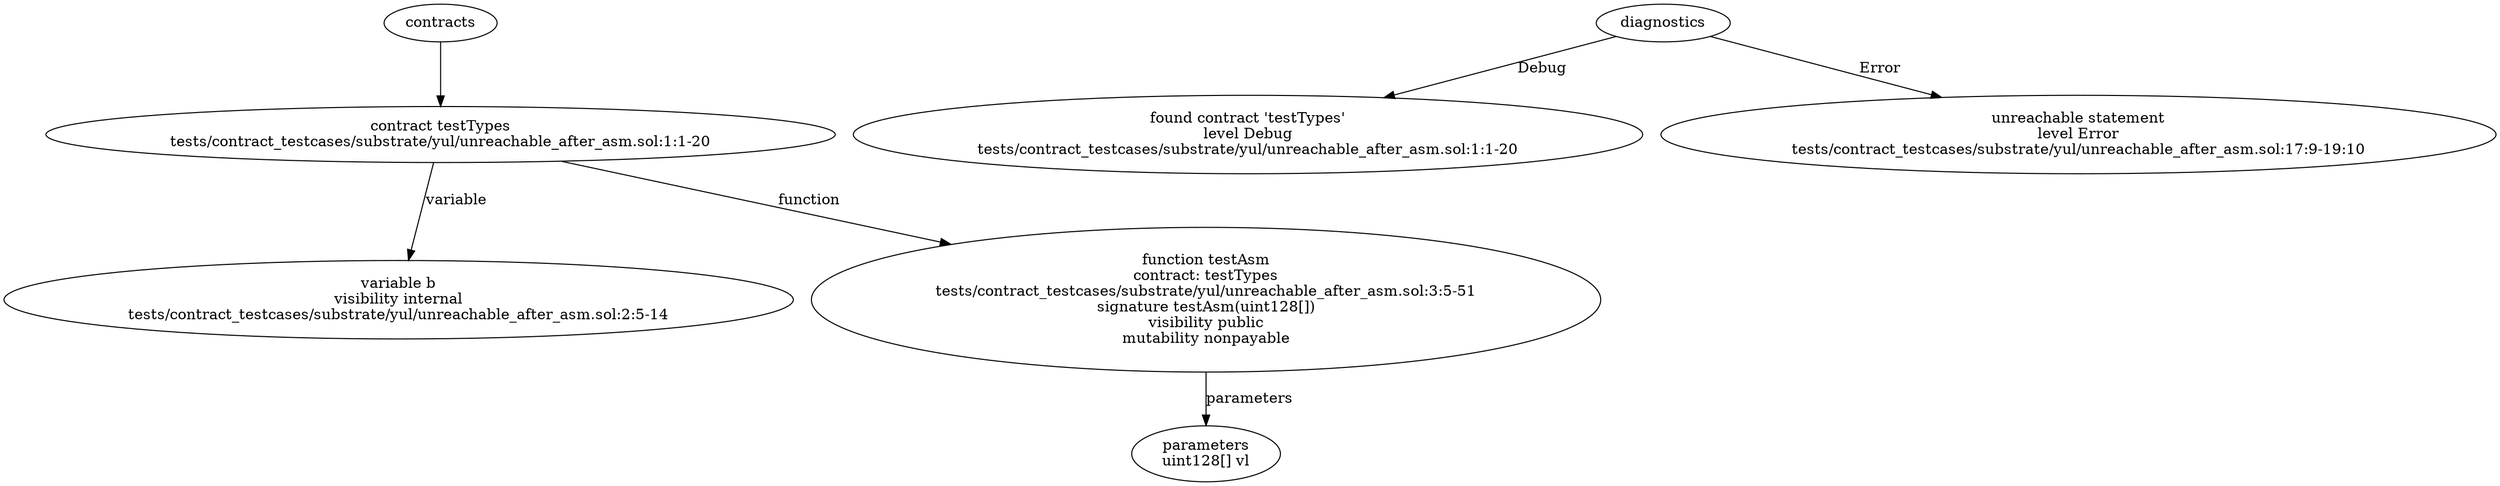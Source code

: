 strict digraph "tests/contract_testcases/substrate/yul/unreachable_after_asm.sol" {
	contract [label="contract testTypes\ntests/contract_testcases/substrate/yul/unreachable_after_asm.sol:1:1-20"]
	var [label="variable b\nvisibility internal\ntests/contract_testcases/substrate/yul/unreachable_after_asm.sol:2:5-14"]
	testAsm [label="function testAsm\ncontract: testTypes\ntests/contract_testcases/substrate/yul/unreachable_after_asm.sol:3:5-51\nsignature testAsm(uint128[])\nvisibility public\nmutability nonpayable"]
	parameters [label="parameters\nuint128[] vl"]
	diagnostic [label="found contract 'testTypes'\nlevel Debug\ntests/contract_testcases/substrate/yul/unreachable_after_asm.sol:1:1-20"]
	diagnostic_7 [label="unreachable statement\nlevel Error\ntests/contract_testcases/substrate/yul/unreachable_after_asm.sol:17:9-19:10"]
	contracts -> contract
	contract -> var [label="variable"]
	contract -> testAsm [label="function"]
	testAsm -> parameters [label="parameters"]
	diagnostics -> diagnostic [label="Debug"]
	diagnostics -> diagnostic_7 [label="Error"]
}
